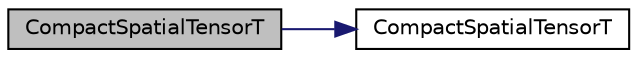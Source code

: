 digraph "CompactSpatialTensorT"
{
  bgcolor="transparent";
  edge [fontname="Helvetica",fontsize="10",labelfontname="Helvetica",labelfontsize="10"];
  node [fontname="Helvetica",fontsize="10",shape=record];
  rankdir="LR";
  Node1 [label="CompactSpatialTensorT",height=0.2,width=0.4,color="black", fillcolor="grey75", style="filled", fontcolor="black"];
  Node1 -> Node2 [color="midnightblue",fontsize="10",style="solid",fontname="Helvetica"];
  Node2 [label="CompactSpatialTensorT",height=0.2,width=0.4,color="black",URL="$a00320.html#a77fb335b9da04bafbfbcd048b39d042f",tooltip="Construct null. "];
}
